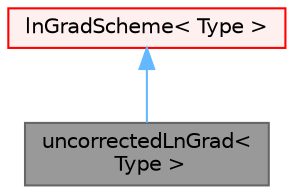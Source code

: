 digraph "uncorrectedLnGrad&lt; Type &gt;"
{
 // LATEX_PDF_SIZE
  bgcolor="transparent";
  edge [fontname=Helvetica,fontsize=10,labelfontname=Helvetica,labelfontsize=10];
  node [fontname=Helvetica,fontsize=10,shape=box,height=0.2,width=0.4];
  Node1 [id="Node000001",label="uncorrectedLnGrad\<\l Type \>",height=0.2,width=0.4,color="gray40", fillcolor="grey60", style="filled", fontcolor="black",tooltip="Simple central-difference lnGrad scheme with no non-orthogonal correction."];
  Node2 -> Node1 [id="edge1_Node000001_Node000002",dir="back",color="steelblue1",style="solid",tooltip=" "];
  Node2 [id="Node000002",label="lnGradScheme\< Type \>",height=0.2,width=0.4,color="red", fillcolor="#FFF0F0", style="filled",URL="$classFoam_1_1fa_1_1lnGradScheme.html",tooltip="Abstract base class for lnGrad schemes."];
}
